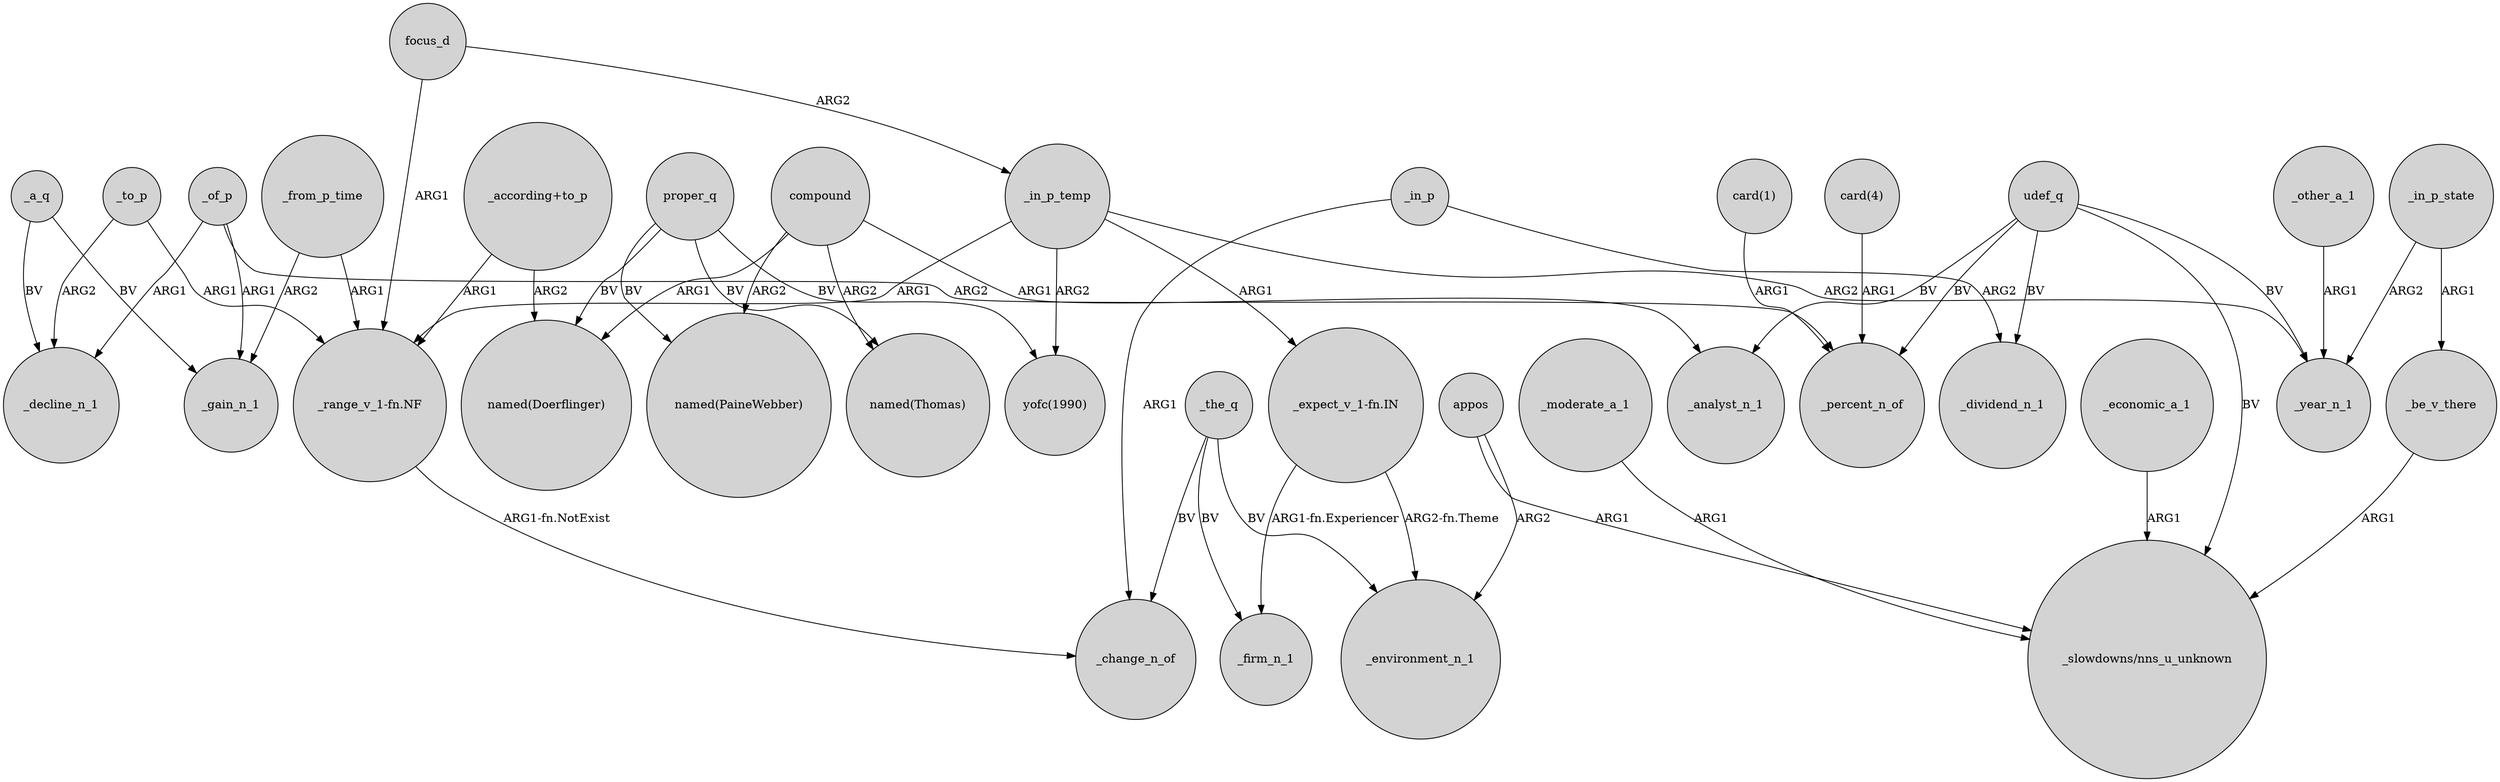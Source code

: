 digraph {
	node [shape=circle style=filled]
	_of_p -> _decline_n_1 [label=ARG1]
	"card(1)" -> _percent_n_of [label=ARG1]
	_in_p_temp -> "_expect_v_1-fn.IN" [label=ARG1]
	focus_d -> _in_p_temp [label=ARG2]
	"_according+to_p" -> "_range_v_1-fn.NF" [label=ARG1]
	_the_q -> _environment_n_1 [label=BV]
	proper_q -> "named(Doerflinger)" [label=BV]
	_from_p_time -> _gain_n_1 [label=ARG2]
	appos -> "_slowdowns/nns_u_unknown" [label=ARG1]
	_to_p -> "_range_v_1-fn.NF" [label=ARG1]
	compound -> "named(PaineWebber)" [label=ARG2]
	_in_p_temp -> "yofc(1990)" [label=ARG2]
	"_expect_v_1-fn.IN" -> _environment_n_1 [label="ARG2-fn.Theme"]
	proper_q -> "yofc(1990)" [label=BV]
	_in_p_temp -> _year_n_1 [label=ARG2]
	_a_q -> _decline_n_1 [label=BV]
	_in_p -> _change_n_of [label=ARG1]
	_of_p -> _percent_n_of [label=ARG2]
	_from_p_time -> "_range_v_1-fn.NF" [label=ARG1]
	proper_q -> "named(Thomas)" [label=BV]
	"_range_v_1-fn.NF" -> _change_n_of [label="ARG1-fn.NotExist"]
	focus_d -> "_range_v_1-fn.NF" [label=ARG1]
	"card(4)" -> _percent_n_of [label=ARG1]
	_a_q -> _gain_n_1 [label=BV]
	_moderate_a_1 -> "_slowdowns/nns_u_unknown" [label=ARG1]
	proper_q -> "named(PaineWebber)" [label=BV]
	_of_p -> _gain_n_1 [label=ARG1]
	_in_p_state -> _be_v_there [label=ARG1]
	_in_p_temp -> "_range_v_1-fn.NF" [label=ARG1]
	udef_q -> "_slowdowns/nns_u_unknown" [label=BV]
	"_according+to_p" -> "named(Doerflinger)" [label=ARG2]
	_economic_a_1 -> "_slowdowns/nns_u_unknown" [label=ARG1]
	_the_q -> _firm_n_1 [label=BV]
	_to_p -> _decline_n_1 [label=ARG2]
	_the_q -> _change_n_of [label=BV]
	"_expect_v_1-fn.IN" -> _firm_n_1 [label="ARG1-fn.Experiencer"]
	udef_q -> _year_n_1 [label=BV]
	_in_p -> _dividend_n_1 [label=ARG2]
	_be_v_there -> "_slowdowns/nns_u_unknown" [label=ARG1]
	udef_q -> _dividend_n_1 [label=BV]
	udef_q -> _percent_n_of [label=BV]
	appos -> _environment_n_1 [label=ARG2]
	_other_a_1 -> _year_n_1 [label=ARG1]
	compound -> "named(Thomas)" [label=ARG2]
	udef_q -> _analyst_n_1 [label=BV]
	compound -> "named(Doerflinger)" [label=ARG1]
	_in_p_state -> _year_n_1 [label=ARG2]
	compound -> _analyst_n_1 [label=ARG1]
}

